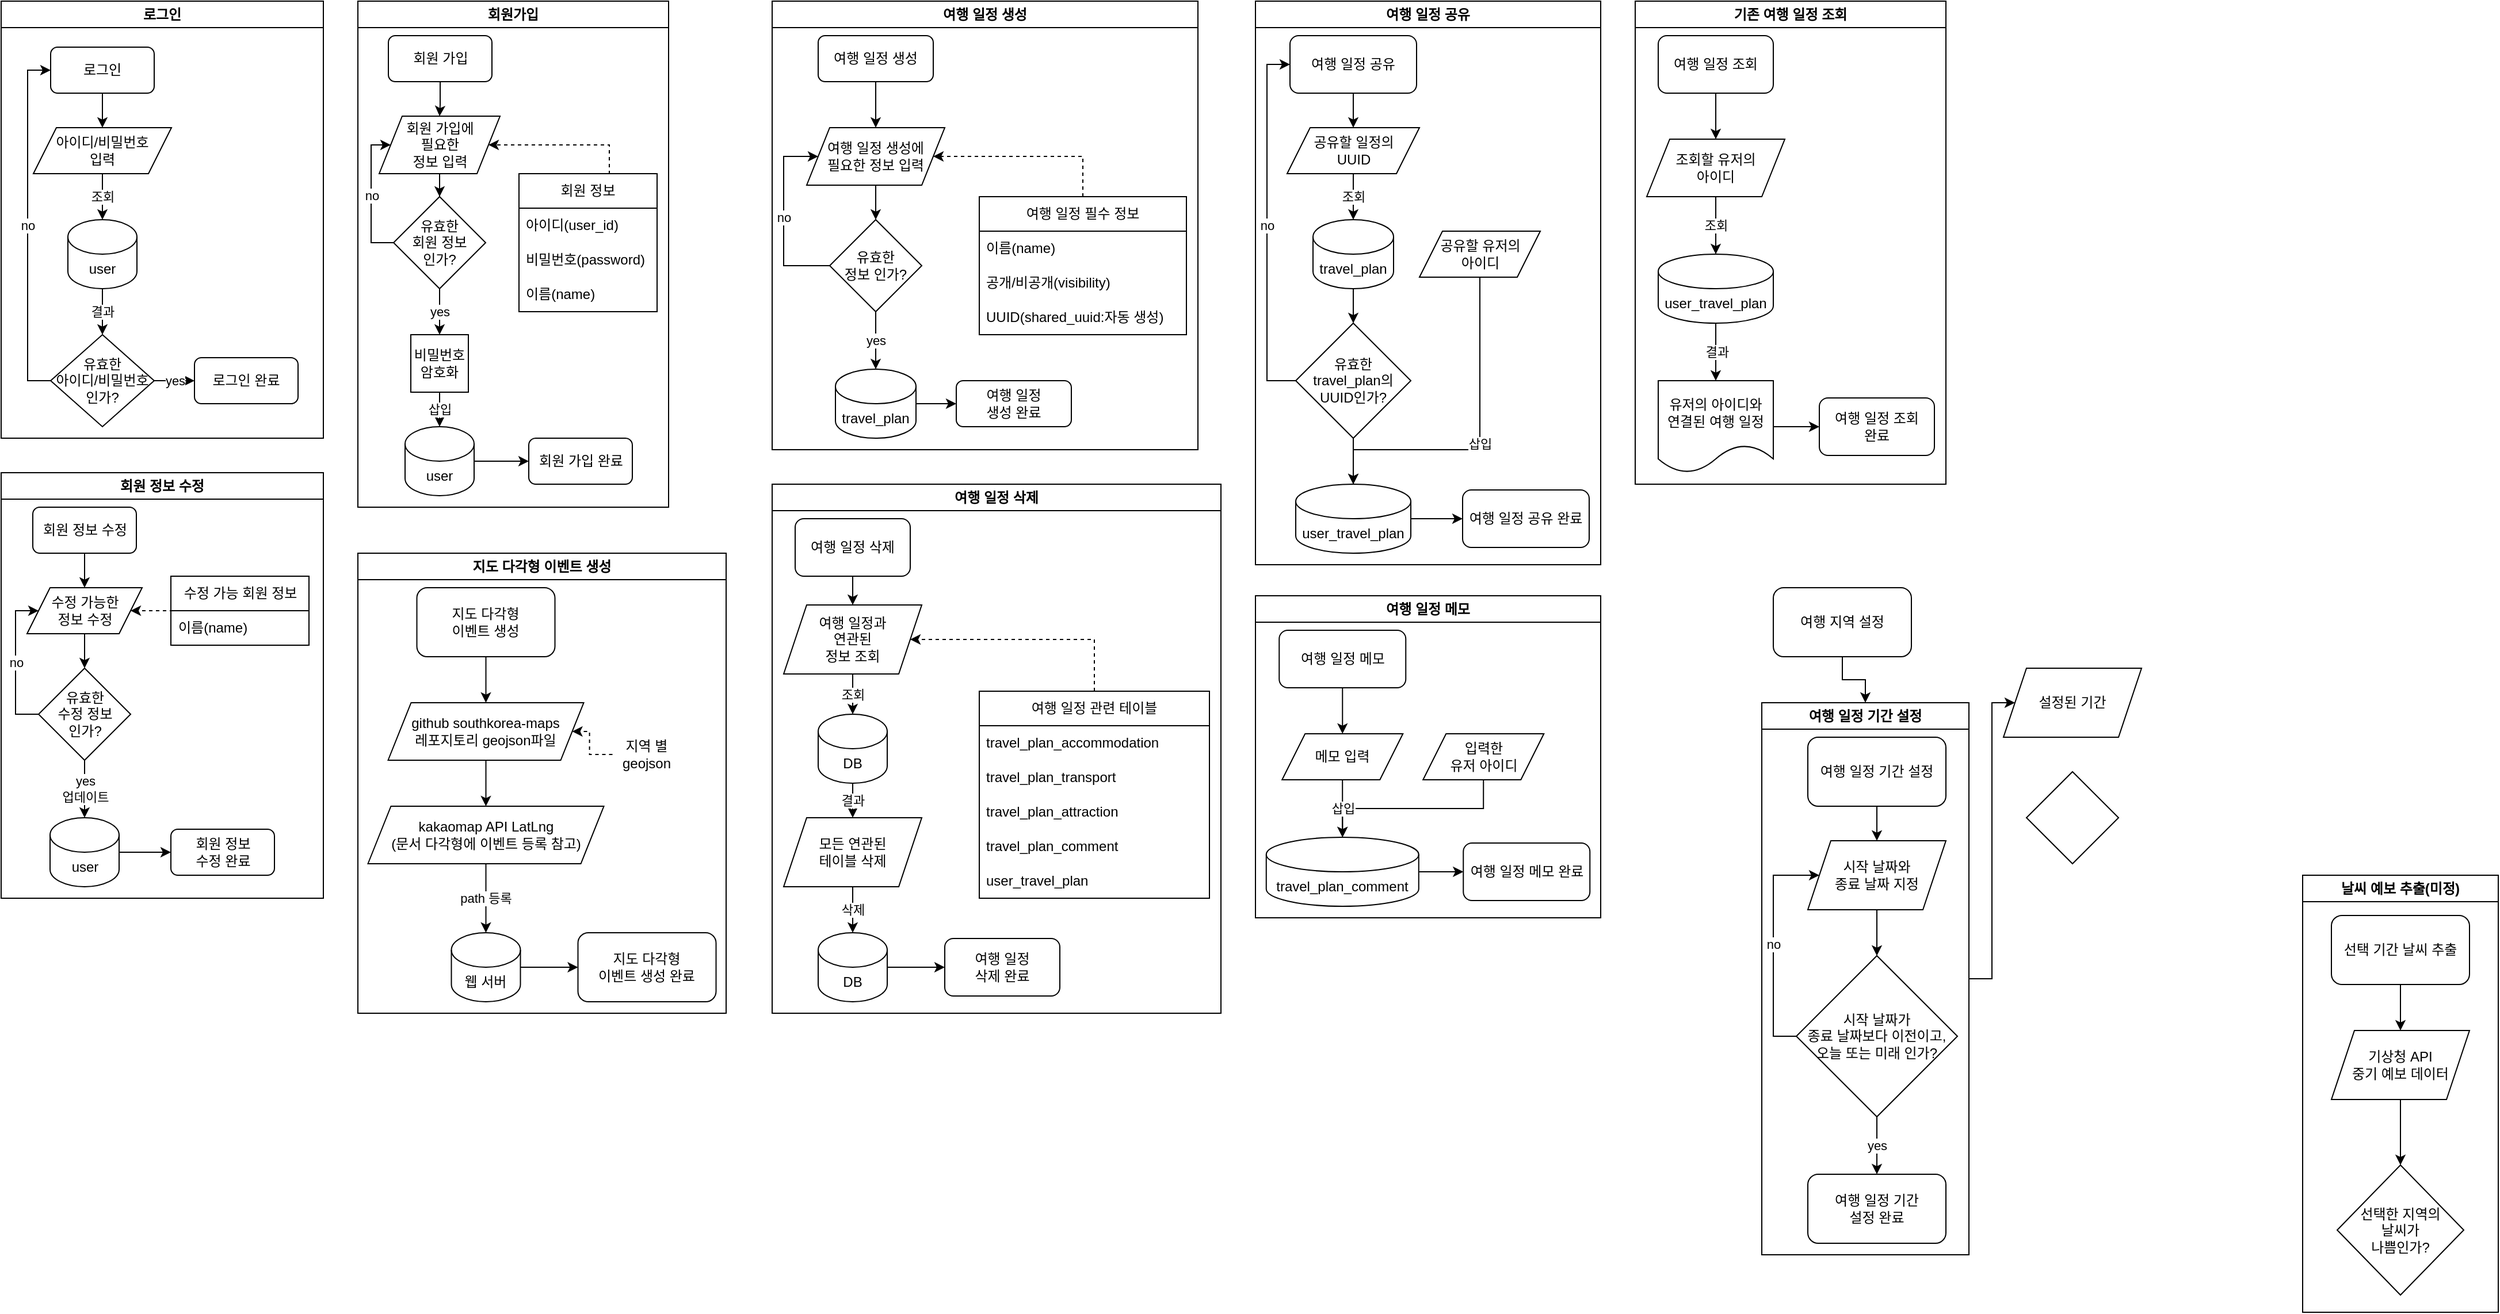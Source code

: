 <mxfile version="27.1.6">
  <diagram name="페이지-1" id="KC9K6V9RFWCrXQrwUP0L">
    <mxGraphModel dx="1783" dy="981" grid="1" gridSize="10" guides="1" tooltips="1" connect="1" arrows="1" fold="1" page="1" pageScale="1" pageWidth="1169" pageHeight="827" math="0" shadow="0">
      <root>
        <mxCell id="0" />
        <mxCell id="1" parent="0" />
        <mxCell id="sYbJW_MK5B5Eihj6-kha-18" value="회원가입" style="swimlane;whiteSpace=wrap;html=1;" parent="1" vertex="1">
          <mxGeometry x="340" y="30" width="270" height="440" as="geometry">
            <mxRectangle x="340" y="30" width="80" height="30" as="alternateBounds" />
          </mxGeometry>
        </mxCell>
        <mxCell id="sYbJW_MK5B5Eihj6-kha-26" value="" style="edgeStyle=orthogonalEdgeStyle;rounded=0;orthogonalLoop=1;jettySize=auto;html=1;" parent="sYbJW_MK5B5Eihj6-kha-18" source="sYbJW_MK5B5Eihj6-kha-15" target="sYbJW_MK5B5Eihj6-kha-16" edge="1">
          <mxGeometry relative="1" as="geometry" />
        </mxCell>
        <mxCell id="sYbJW_MK5B5Eihj6-kha-15" value="회원 가입" style="rounded=1;whiteSpace=wrap;html=1;" parent="sYbJW_MK5B5Eihj6-kha-18" vertex="1">
          <mxGeometry x="26.5" y="30" width="90" height="40" as="geometry" />
        </mxCell>
        <mxCell id="sYbJW_MK5B5Eihj6-kha-38" value="" style="edgeStyle=orthogonalEdgeStyle;rounded=0;orthogonalLoop=1;jettySize=auto;html=1;" parent="sYbJW_MK5B5Eihj6-kha-18" source="sYbJW_MK5B5Eihj6-kha-16" target="sYbJW_MK5B5Eihj6-kha-27" edge="1">
          <mxGeometry relative="1" as="geometry" />
        </mxCell>
        <mxCell id="sYbJW_MK5B5Eihj6-kha-16" value="회원 가입에&lt;div&gt;필요한&lt;div&gt;정보 입력&lt;/div&gt;&lt;/div&gt;" style="shape=parallelogram;perimeter=parallelogramPerimeter;whiteSpace=wrap;html=1;fixedSize=1;" parent="sYbJW_MK5B5Eihj6-kha-18" vertex="1">
          <mxGeometry x="18.5" y="100" width="105" height="50" as="geometry" />
        </mxCell>
        <mxCell id="sYbJW_MK5B5Eihj6-kha-25" style="edgeStyle=orthogonalEdgeStyle;rounded=0;orthogonalLoop=1;jettySize=auto;html=1;exitX=0.5;exitY=0;exitDx=0;exitDy=0;entryX=1;entryY=0.5;entryDx=0;entryDy=0;dashed=1;" parent="sYbJW_MK5B5Eihj6-kha-18" source="sYbJW_MK5B5Eihj6-kha-20" target="sYbJW_MK5B5Eihj6-kha-16" edge="1">
          <mxGeometry relative="1" as="geometry">
            <Array as="points">
              <mxPoint x="218.5" y="125" />
            </Array>
          </mxGeometry>
        </mxCell>
        <mxCell id="sYbJW_MK5B5Eihj6-kha-20" value="회원 정보" style="swimlane;fontStyle=0;childLayout=stackLayout;horizontal=1;startSize=30;horizontalStack=0;resizeParent=1;resizeParentMax=0;resizeLast=0;collapsible=1;marginBottom=0;whiteSpace=wrap;html=1;" parent="sYbJW_MK5B5Eihj6-kha-18" vertex="1">
          <mxGeometry x="140" y="150" width="120" height="120" as="geometry" />
        </mxCell>
        <mxCell id="sYbJW_MK5B5Eihj6-kha-21" value="아이디(user_id)" style="text;strokeColor=none;fillColor=none;align=left;verticalAlign=middle;spacingLeft=4;spacingRight=4;overflow=hidden;points=[[0,0.5],[1,0.5]];portConstraint=eastwest;rotatable=0;whiteSpace=wrap;html=1;" parent="sYbJW_MK5B5Eihj6-kha-20" vertex="1">
          <mxGeometry y="30" width="120" height="30" as="geometry" />
        </mxCell>
        <mxCell id="sYbJW_MK5B5Eihj6-kha-22" value="비밀번호(password)" style="text;strokeColor=none;fillColor=none;align=left;verticalAlign=middle;spacingLeft=4;spacingRight=4;overflow=hidden;points=[[0,0.5],[1,0.5]];portConstraint=eastwest;rotatable=0;whiteSpace=wrap;html=1;" parent="sYbJW_MK5B5Eihj6-kha-20" vertex="1">
          <mxGeometry y="60" width="120" height="30" as="geometry" />
        </mxCell>
        <mxCell id="sYbJW_MK5B5Eihj6-kha-23" value="이름(name)" style="text;strokeColor=none;fillColor=none;align=left;verticalAlign=middle;spacingLeft=4;spacingRight=4;overflow=hidden;points=[[0,0.5],[1,0.5]];portConstraint=eastwest;rotatable=0;whiteSpace=wrap;html=1;" parent="sYbJW_MK5B5Eihj6-kha-20" vertex="1">
          <mxGeometry y="90" width="120" height="30" as="geometry" />
        </mxCell>
        <mxCell id="sYbJW_MK5B5Eihj6-kha-28" value="no" style="edgeStyle=orthogonalEdgeStyle;rounded=0;orthogonalLoop=1;jettySize=auto;html=1;exitX=0;exitY=0.5;exitDx=0;exitDy=0;entryX=0;entryY=0.5;entryDx=0;entryDy=0;" parent="sYbJW_MK5B5Eihj6-kha-18" source="sYbJW_MK5B5Eihj6-kha-27" target="sYbJW_MK5B5Eihj6-kha-16" edge="1">
          <mxGeometry relative="1" as="geometry">
            <Array as="points">
              <mxPoint x="11.5" y="210" />
              <mxPoint x="11.5" y="125" />
            </Array>
          </mxGeometry>
        </mxCell>
        <mxCell id="sYbJW_MK5B5Eihj6-kha-37" value="yes" style="edgeStyle=orthogonalEdgeStyle;rounded=0;orthogonalLoop=1;jettySize=auto;html=1;" parent="sYbJW_MK5B5Eihj6-kha-18" source="sYbJW_MK5B5Eihj6-kha-27" target="sYbJW_MK5B5Eihj6-kha-34" edge="1">
          <mxGeometry relative="1" as="geometry" />
        </mxCell>
        <mxCell id="sYbJW_MK5B5Eihj6-kha-27" value="유효한&lt;div&gt;회원 정보&lt;/div&gt;&lt;div&gt;인가?&lt;/div&gt;" style="rhombus;whiteSpace=wrap;html=1;" parent="sYbJW_MK5B5Eihj6-kha-18" vertex="1">
          <mxGeometry x="31" y="170" width="80" height="80" as="geometry" />
        </mxCell>
        <mxCell id="sYbJW_MK5B5Eihj6-kha-30" value="회원 가입 완료" style="rounded=1;whiteSpace=wrap;html=1;" parent="sYbJW_MK5B5Eihj6-kha-18" vertex="1">
          <mxGeometry x="148.5" y="380" width="90" height="40" as="geometry" />
        </mxCell>
        <mxCell id="sYbJW_MK5B5Eihj6-kha-33" style="edgeStyle=orthogonalEdgeStyle;rounded=0;orthogonalLoop=1;jettySize=auto;html=1;exitX=1;exitY=0.5;exitDx=0;exitDy=0;exitPerimeter=0;entryX=0;entryY=0.5;entryDx=0;entryDy=0;" parent="sYbJW_MK5B5Eihj6-kha-18" source="sYbJW_MK5B5Eihj6-kha-32" target="sYbJW_MK5B5Eihj6-kha-30" edge="1">
          <mxGeometry relative="1" as="geometry" />
        </mxCell>
        <mxCell id="sYbJW_MK5B5Eihj6-kha-32" value="user" style="shape=cylinder3;whiteSpace=wrap;html=1;boundedLbl=1;backgroundOutline=1;size=15;" parent="sYbJW_MK5B5Eihj6-kha-18" vertex="1">
          <mxGeometry x="41" y="370" width="60" height="60" as="geometry" />
        </mxCell>
        <mxCell id="sYbJW_MK5B5Eihj6-kha-39" value="삽입" style="edgeStyle=orthogonalEdgeStyle;rounded=0;orthogonalLoop=1;jettySize=auto;html=1;" parent="sYbJW_MK5B5Eihj6-kha-18" source="sYbJW_MK5B5Eihj6-kha-34" target="sYbJW_MK5B5Eihj6-kha-32" edge="1">
          <mxGeometry relative="1" as="geometry" />
        </mxCell>
        <mxCell id="sYbJW_MK5B5Eihj6-kha-34" value="비밀번호&lt;br&gt;암호화" style="rounded=0;whiteSpace=wrap;html=1;" parent="sYbJW_MK5B5Eihj6-kha-18" vertex="1">
          <mxGeometry x="46" y="290" width="50" height="50" as="geometry" />
        </mxCell>
        <mxCell id="sYbJW_MK5B5Eihj6-kha-19" value="로그인" style="swimlane;whiteSpace=wrap;html=1;" parent="1" vertex="1">
          <mxGeometry x="30" y="30" width="280" height="380" as="geometry">
            <mxRectangle x="30" y="30" width="70" height="30" as="alternateBounds" />
          </mxGeometry>
        </mxCell>
        <mxCell id="sYbJW_MK5B5Eihj6-kha-5" value="" style="edgeStyle=orthogonalEdgeStyle;rounded=0;orthogonalLoop=1;jettySize=auto;html=1;" parent="sYbJW_MK5B5Eihj6-kha-19" source="sYbJW_MK5B5Eihj6-kha-1" target="sYbJW_MK5B5Eihj6-kha-4" edge="1">
          <mxGeometry relative="1" as="geometry" />
        </mxCell>
        <mxCell id="sYbJW_MK5B5Eihj6-kha-1" value="로그인" style="rounded=1;whiteSpace=wrap;html=1;" parent="sYbJW_MK5B5Eihj6-kha-19" vertex="1">
          <mxGeometry x="43" y="40" width="90" height="40" as="geometry" />
        </mxCell>
        <mxCell id="sYbJW_MK5B5Eihj6-kha-7" value="조회" style="edgeStyle=orthogonalEdgeStyle;rounded=0;orthogonalLoop=1;jettySize=auto;html=1;" parent="sYbJW_MK5B5Eihj6-kha-19" source="sYbJW_MK5B5Eihj6-kha-4" target="sYbJW_MK5B5Eihj6-kha-6" edge="1">
          <mxGeometry relative="1" as="geometry" />
        </mxCell>
        <mxCell id="sYbJW_MK5B5Eihj6-kha-4" value="아이디/비밀번호&lt;div&gt;입력&lt;/div&gt;" style="shape=parallelogram;perimeter=parallelogramPerimeter;whiteSpace=wrap;html=1;fixedSize=1;" parent="sYbJW_MK5B5Eihj6-kha-19" vertex="1">
          <mxGeometry x="28" y="110" width="120" height="40" as="geometry" />
        </mxCell>
        <mxCell id="sYbJW_MK5B5Eihj6-kha-9" value="결과" style="edgeStyle=orthogonalEdgeStyle;rounded=0;orthogonalLoop=1;jettySize=auto;html=1;" parent="sYbJW_MK5B5Eihj6-kha-19" source="sYbJW_MK5B5Eihj6-kha-6" target="sYbJW_MK5B5Eihj6-kha-8" edge="1">
          <mxGeometry relative="1" as="geometry" />
        </mxCell>
        <mxCell id="sYbJW_MK5B5Eihj6-kha-6" value="user" style="shape=cylinder3;whiteSpace=wrap;html=1;boundedLbl=1;backgroundOutline=1;size=15;" parent="sYbJW_MK5B5Eihj6-kha-19" vertex="1">
          <mxGeometry x="58" y="190" width="60" height="60" as="geometry" />
        </mxCell>
        <mxCell id="sYbJW_MK5B5Eihj6-kha-10" value="no" style="edgeStyle=orthogonalEdgeStyle;rounded=0;orthogonalLoop=1;jettySize=auto;html=1;exitX=0;exitY=0.5;exitDx=0;exitDy=0;entryX=0;entryY=0.5;entryDx=0;entryDy=0;" parent="sYbJW_MK5B5Eihj6-kha-19" source="sYbJW_MK5B5Eihj6-kha-8" target="sYbJW_MK5B5Eihj6-kha-1" edge="1">
          <mxGeometry relative="1" as="geometry" />
        </mxCell>
        <mxCell id="sYbJW_MK5B5Eihj6-kha-13" value="yes" style="edgeStyle=orthogonalEdgeStyle;rounded=0;orthogonalLoop=1;jettySize=auto;html=1;" parent="sYbJW_MK5B5Eihj6-kha-19" source="sYbJW_MK5B5Eihj6-kha-8" target="sYbJW_MK5B5Eihj6-kha-12" edge="1">
          <mxGeometry relative="1" as="geometry" />
        </mxCell>
        <mxCell id="sYbJW_MK5B5Eihj6-kha-8" value="유효한&lt;div&gt;아이디/비밀번호 인가?&lt;/div&gt;" style="rhombus;whiteSpace=wrap;html=1;" parent="sYbJW_MK5B5Eihj6-kha-19" vertex="1">
          <mxGeometry x="43" y="290" width="90" height="80" as="geometry" />
        </mxCell>
        <mxCell id="sYbJW_MK5B5Eihj6-kha-12" value="로그인 완료" style="rounded=1;whiteSpace=wrap;html=1;" parent="sYbJW_MK5B5Eihj6-kha-19" vertex="1">
          <mxGeometry x="168" y="310" width="90" height="40" as="geometry" />
        </mxCell>
        <mxCell id="sYbJW_MK5B5Eihj6-kha-57" value="회원 정보 수정" style="swimlane;whiteSpace=wrap;html=1;" parent="1" vertex="1">
          <mxGeometry x="30" y="440" width="280" height="370" as="geometry">
            <mxRectangle x="640" y="30" width="110" height="30" as="alternateBounds" />
          </mxGeometry>
        </mxCell>
        <mxCell id="sYbJW_MK5B5Eihj6-kha-43" value="" style="edgeStyle=orthogonalEdgeStyle;rounded=0;orthogonalLoop=1;jettySize=auto;html=1;" parent="sYbJW_MK5B5Eihj6-kha-57" source="sYbJW_MK5B5Eihj6-kha-41" target="sYbJW_MK5B5Eihj6-kha-42" edge="1">
          <mxGeometry relative="1" as="geometry" />
        </mxCell>
        <mxCell id="sYbJW_MK5B5Eihj6-kha-41" value="회원 정보 수정" style="rounded=1;whiteSpace=wrap;html=1;" parent="sYbJW_MK5B5Eihj6-kha-57" vertex="1">
          <mxGeometry x="27.5" y="30" width="90" height="40" as="geometry" />
        </mxCell>
        <mxCell id="sYbJW_MK5B5Eihj6-kha-50" value="" style="edgeStyle=orthogonalEdgeStyle;rounded=0;orthogonalLoop=1;jettySize=auto;html=1;" parent="sYbJW_MK5B5Eihj6-kha-57" source="sYbJW_MK5B5Eihj6-kha-42" target="sYbJW_MK5B5Eihj6-kha-49" edge="1">
          <mxGeometry relative="1" as="geometry" />
        </mxCell>
        <mxCell id="sYbJW_MK5B5Eihj6-kha-42" value="수정 가능한&lt;div&gt;정보 수정&lt;/div&gt;" style="shape=parallelogram;perimeter=parallelogramPerimeter;whiteSpace=wrap;html=1;fixedSize=1;" parent="sYbJW_MK5B5Eihj6-kha-57" vertex="1">
          <mxGeometry x="22.5" y="100" width="100" height="40" as="geometry" />
        </mxCell>
        <mxCell id="sYbJW_MK5B5Eihj6-kha-48" style="edgeStyle=orthogonalEdgeStyle;rounded=0;orthogonalLoop=1;jettySize=auto;html=1;exitX=0.5;exitY=0;exitDx=0;exitDy=0;entryX=1;entryY=0.5;entryDx=0;entryDy=0;dashed=1;" parent="sYbJW_MK5B5Eihj6-kha-57" source="sYbJW_MK5B5Eihj6-kha-44" target="sYbJW_MK5B5Eihj6-kha-42" edge="1">
          <mxGeometry relative="1" as="geometry">
            <Array as="points">
              <mxPoint x="217.5" y="120" />
            </Array>
          </mxGeometry>
        </mxCell>
        <mxCell id="sYbJW_MK5B5Eihj6-kha-44" value="수정 가능 회원 정보" style="swimlane;fontStyle=0;childLayout=stackLayout;horizontal=1;startSize=30;horizontalStack=0;resizeParent=1;resizeParentMax=0;resizeLast=0;collapsible=1;marginBottom=0;whiteSpace=wrap;html=1;" parent="sYbJW_MK5B5Eihj6-kha-57" vertex="1">
          <mxGeometry x="147.5" y="90" width="120" height="60" as="geometry" />
        </mxCell>
        <mxCell id="sYbJW_MK5B5Eihj6-kha-47" value="이름(name)" style="text;strokeColor=none;fillColor=none;align=left;verticalAlign=middle;spacingLeft=4;spacingRight=4;overflow=hidden;points=[[0,0.5],[1,0.5]];portConstraint=eastwest;rotatable=0;whiteSpace=wrap;html=1;" parent="sYbJW_MK5B5Eihj6-kha-44" vertex="1">
          <mxGeometry y="30" width="120" height="30" as="geometry" />
        </mxCell>
        <mxCell id="sYbJW_MK5B5Eihj6-kha-51" value="no" style="edgeStyle=orthogonalEdgeStyle;rounded=0;orthogonalLoop=1;jettySize=auto;html=1;exitX=0;exitY=0.5;exitDx=0;exitDy=0;entryX=0;entryY=0.5;entryDx=0;entryDy=0;" parent="sYbJW_MK5B5Eihj6-kha-57" source="sYbJW_MK5B5Eihj6-kha-49" target="sYbJW_MK5B5Eihj6-kha-42" edge="1">
          <mxGeometry relative="1" as="geometry">
            <Array as="points">
              <mxPoint x="12.5" y="210" />
              <mxPoint x="12.5" y="120" />
            </Array>
          </mxGeometry>
        </mxCell>
        <mxCell id="sYbJW_MK5B5Eihj6-kha-54" value="yes&lt;div&gt;업데이트&lt;/div&gt;" style="edgeStyle=orthogonalEdgeStyle;rounded=0;orthogonalLoop=1;jettySize=auto;html=1;" parent="sYbJW_MK5B5Eihj6-kha-57" source="sYbJW_MK5B5Eihj6-kha-49" target="sYbJW_MK5B5Eihj6-kha-53" edge="1">
          <mxGeometry relative="1" as="geometry" />
        </mxCell>
        <mxCell id="sYbJW_MK5B5Eihj6-kha-49" value="유효한&lt;div&gt;수정 정보&lt;/div&gt;&lt;div&gt;인가?&lt;/div&gt;" style="rhombus;whiteSpace=wrap;html=1;" parent="sYbJW_MK5B5Eihj6-kha-57" vertex="1">
          <mxGeometry x="32.5" y="170" width="80" height="80" as="geometry" />
        </mxCell>
        <mxCell id="sYbJW_MK5B5Eihj6-kha-56" value="" style="edgeStyle=orthogonalEdgeStyle;rounded=0;orthogonalLoop=1;jettySize=auto;html=1;" parent="sYbJW_MK5B5Eihj6-kha-57" source="sYbJW_MK5B5Eihj6-kha-53" target="sYbJW_MK5B5Eihj6-kha-55" edge="1">
          <mxGeometry relative="1" as="geometry" />
        </mxCell>
        <mxCell id="sYbJW_MK5B5Eihj6-kha-53" value="user" style="shape=cylinder3;whiteSpace=wrap;html=1;boundedLbl=1;backgroundOutline=1;size=15;" parent="sYbJW_MK5B5Eihj6-kha-57" vertex="1">
          <mxGeometry x="42.5" y="300" width="60" height="60" as="geometry" />
        </mxCell>
        <mxCell id="sYbJW_MK5B5Eihj6-kha-55" value="회원 정보&lt;div&gt;수정 완료&lt;/div&gt;" style="rounded=1;whiteSpace=wrap;html=1;" parent="sYbJW_MK5B5Eihj6-kha-57" vertex="1">
          <mxGeometry x="147.5" y="310" width="90" height="40" as="geometry" />
        </mxCell>
        <mxCell id="sYbJW_MK5B5Eihj6-kha-74" value="여행 일정 생성" style="swimlane;whiteSpace=wrap;html=1;" parent="1" vertex="1">
          <mxGeometry x="700" y="30" width="370" height="390" as="geometry" />
        </mxCell>
        <mxCell id="sYbJW_MK5B5Eihj6-kha-65" value="" style="edgeStyle=orthogonalEdgeStyle;rounded=0;orthogonalLoop=1;jettySize=auto;html=1;" parent="sYbJW_MK5B5Eihj6-kha-74" source="sYbJW_MK5B5Eihj6-kha-58" target="sYbJW_MK5B5Eihj6-kha-59" edge="1">
          <mxGeometry relative="1" as="geometry" />
        </mxCell>
        <mxCell id="sYbJW_MK5B5Eihj6-kha-58" value="여행 일정 생성" style="rounded=1;whiteSpace=wrap;html=1;" parent="sYbJW_MK5B5Eihj6-kha-74" vertex="1">
          <mxGeometry x="40" y="30" width="100" height="40" as="geometry" />
        </mxCell>
        <mxCell id="sYbJW_MK5B5Eihj6-kha-68" value="" style="edgeStyle=orthogonalEdgeStyle;rounded=0;orthogonalLoop=1;jettySize=auto;html=1;" parent="sYbJW_MK5B5Eihj6-kha-74" source="sYbJW_MK5B5Eihj6-kha-59" target="sYbJW_MK5B5Eihj6-kha-67" edge="1">
          <mxGeometry relative="1" as="geometry" />
        </mxCell>
        <mxCell id="sYbJW_MK5B5Eihj6-kha-59" value="여행 일정 생성에&lt;div&gt;필요한 정보 입력&lt;/div&gt;" style="shape=parallelogram;perimeter=parallelogramPerimeter;whiteSpace=wrap;html=1;fixedSize=1;" parent="sYbJW_MK5B5Eihj6-kha-74" vertex="1">
          <mxGeometry x="30" y="110" width="120" height="50" as="geometry" />
        </mxCell>
        <mxCell id="sYbJW_MK5B5Eihj6-kha-64" style="edgeStyle=orthogonalEdgeStyle;rounded=0;orthogonalLoop=1;jettySize=auto;html=1;exitX=0.5;exitY=0;exitDx=0;exitDy=0;entryX=1;entryY=0.5;entryDx=0;entryDy=0;dashed=1;" parent="sYbJW_MK5B5Eihj6-kha-74" source="sYbJW_MK5B5Eihj6-kha-60" target="sYbJW_MK5B5Eihj6-kha-59" edge="1">
          <mxGeometry relative="1" as="geometry">
            <Array as="points">
              <mxPoint x="270" y="135" />
            </Array>
          </mxGeometry>
        </mxCell>
        <mxCell id="sYbJW_MK5B5Eihj6-kha-60" value="여행 일정 필수 정보" style="swimlane;fontStyle=0;childLayout=stackLayout;horizontal=1;startSize=30;horizontalStack=0;resizeParent=1;resizeParentMax=0;resizeLast=0;collapsible=1;marginBottom=0;whiteSpace=wrap;html=1;" parent="sYbJW_MK5B5Eihj6-kha-74" vertex="1">
          <mxGeometry x="180" y="170" width="180" height="120" as="geometry" />
        </mxCell>
        <mxCell id="sYbJW_MK5B5Eihj6-kha-61" value="이름(name)" style="text;strokeColor=none;fillColor=none;align=left;verticalAlign=middle;spacingLeft=4;spacingRight=4;overflow=hidden;points=[[0,0.5],[1,0.5]];portConstraint=eastwest;rotatable=0;whiteSpace=wrap;html=1;" parent="sYbJW_MK5B5Eihj6-kha-60" vertex="1">
          <mxGeometry y="30" width="180" height="30" as="geometry" />
        </mxCell>
        <mxCell id="sYbJW_MK5B5Eihj6-kha-62" value="공개/비공개(visibility)" style="text;strokeColor=none;fillColor=none;align=left;verticalAlign=middle;spacingLeft=4;spacingRight=4;overflow=hidden;points=[[0,0.5],[1,0.5]];portConstraint=eastwest;rotatable=0;whiteSpace=wrap;html=1;" parent="sYbJW_MK5B5Eihj6-kha-60" vertex="1">
          <mxGeometry y="60" width="180" height="30" as="geometry" />
        </mxCell>
        <mxCell id="sYbJW_MK5B5Eihj6-kha-63" value="UUID(shared_uuid:자동 생성)" style="text;strokeColor=none;fillColor=none;align=left;verticalAlign=middle;spacingLeft=4;spacingRight=4;overflow=hidden;points=[[0,0.5],[1,0.5]];portConstraint=eastwest;rotatable=0;whiteSpace=wrap;html=1;" parent="sYbJW_MK5B5Eihj6-kha-60" vertex="1">
          <mxGeometry y="90" width="180" height="30" as="geometry" />
        </mxCell>
        <mxCell id="sYbJW_MK5B5Eihj6-kha-69" value="no" style="edgeStyle=orthogonalEdgeStyle;rounded=0;orthogonalLoop=1;jettySize=auto;html=1;exitX=0;exitY=0.5;exitDx=0;exitDy=0;entryX=0;entryY=0.5;entryDx=0;entryDy=0;" parent="sYbJW_MK5B5Eihj6-kha-74" source="sYbJW_MK5B5Eihj6-kha-67" target="sYbJW_MK5B5Eihj6-kha-59" edge="1">
          <mxGeometry relative="1" as="geometry">
            <Array as="points">
              <mxPoint x="10" y="230" />
              <mxPoint x="10" y="135" />
            </Array>
          </mxGeometry>
        </mxCell>
        <mxCell id="sYbJW_MK5B5Eihj6-kha-71" value="yes" style="edgeStyle=orthogonalEdgeStyle;rounded=0;orthogonalLoop=1;jettySize=auto;html=1;" parent="sYbJW_MK5B5Eihj6-kha-74" source="sYbJW_MK5B5Eihj6-kha-67" target="sYbJW_MK5B5Eihj6-kha-70" edge="1">
          <mxGeometry relative="1" as="geometry" />
        </mxCell>
        <mxCell id="sYbJW_MK5B5Eihj6-kha-67" value="유효한&lt;div&gt;정보 인가?&lt;/div&gt;" style="rhombus;whiteSpace=wrap;html=1;" parent="sYbJW_MK5B5Eihj6-kha-74" vertex="1">
          <mxGeometry x="50" y="190" width="80" height="80" as="geometry" />
        </mxCell>
        <mxCell id="sYbJW_MK5B5Eihj6-kha-73" value="" style="edgeStyle=orthogonalEdgeStyle;rounded=0;orthogonalLoop=1;jettySize=auto;html=1;" parent="sYbJW_MK5B5Eihj6-kha-74" source="sYbJW_MK5B5Eihj6-kha-70" target="sYbJW_MK5B5Eihj6-kha-72" edge="1">
          <mxGeometry relative="1" as="geometry" />
        </mxCell>
        <mxCell id="sYbJW_MK5B5Eihj6-kha-70" value="travel_plan" style="shape=cylinder3;whiteSpace=wrap;html=1;boundedLbl=1;backgroundOutline=1;size=15;" parent="sYbJW_MK5B5Eihj6-kha-74" vertex="1">
          <mxGeometry x="55" y="320" width="70" height="60" as="geometry" />
        </mxCell>
        <mxCell id="sYbJW_MK5B5Eihj6-kha-72" value="여행 일정&lt;div&gt;생성 완료&lt;/div&gt;" style="rounded=1;whiteSpace=wrap;html=1;" parent="sYbJW_MK5B5Eihj6-kha-74" vertex="1">
          <mxGeometry x="160" y="330" width="100" height="40" as="geometry" />
        </mxCell>
        <mxCell id="sYbJW_MK5B5Eihj6-kha-95" value="여행 일정 삭제" style="swimlane;whiteSpace=wrap;html=1;" parent="1" vertex="1">
          <mxGeometry x="700" y="450" width="390" height="460" as="geometry" />
        </mxCell>
        <mxCell id="sYbJW_MK5B5Eihj6-kha-78" value="" style="edgeStyle=orthogonalEdgeStyle;rounded=0;orthogonalLoop=1;jettySize=auto;html=1;" parent="sYbJW_MK5B5Eihj6-kha-95" source="sYbJW_MK5B5Eihj6-kha-75" target="sYbJW_MK5B5Eihj6-kha-76" edge="1">
          <mxGeometry relative="1" as="geometry" />
        </mxCell>
        <mxCell id="sYbJW_MK5B5Eihj6-kha-75" value="여행 일정 삭제" style="rounded=1;whiteSpace=wrap;html=1;" parent="sYbJW_MK5B5Eihj6-kha-95" vertex="1">
          <mxGeometry x="20" y="30" width="100" height="50" as="geometry" />
        </mxCell>
        <mxCell id="sYbJW_MK5B5Eihj6-kha-79" value="조회" style="edgeStyle=orthogonalEdgeStyle;rounded=0;orthogonalLoop=1;jettySize=auto;html=1;" parent="sYbJW_MK5B5Eihj6-kha-95" source="sYbJW_MK5B5Eihj6-kha-76" target="sYbJW_MK5B5Eihj6-kha-77" edge="1">
          <mxGeometry relative="1" as="geometry" />
        </mxCell>
        <mxCell id="sYbJW_MK5B5Eihj6-kha-76" value="여행 일정과&lt;div&gt;연관된&lt;/div&gt;&lt;div&gt;정보 조회&lt;/div&gt;" style="shape=parallelogram;perimeter=parallelogramPerimeter;whiteSpace=wrap;html=1;fixedSize=1;" parent="sYbJW_MK5B5Eihj6-kha-95" vertex="1">
          <mxGeometry x="10" y="105" width="120" height="60" as="geometry" />
        </mxCell>
        <mxCell id="sYbJW_MK5B5Eihj6-kha-83" value="결과" style="edgeStyle=orthogonalEdgeStyle;rounded=0;orthogonalLoop=1;jettySize=auto;html=1;" parent="sYbJW_MK5B5Eihj6-kha-95" source="sYbJW_MK5B5Eihj6-kha-77" target="sYbJW_MK5B5Eihj6-kha-80" edge="1">
          <mxGeometry relative="1" as="geometry" />
        </mxCell>
        <mxCell id="sYbJW_MK5B5Eihj6-kha-77" value="DB" style="shape=cylinder3;whiteSpace=wrap;html=1;boundedLbl=1;backgroundOutline=1;size=15;" parent="sYbJW_MK5B5Eihj6-kha-95" vertex="1">
          <mxGeometry x="40" y="200" width="60" height="60" as="geometry" />
        </mxCell>
        <mxCell id="sYbJW_MK5B5Eihj6-kha-84" value="삭제" style="edgeStyle=orthogonalEdgeStyle;rounded=0;orthogonalLoop=1;jettySize=auto;html=1;" parent="sYbJW_MK5B5Eihj6-kha-95" source="sYbJW_MK5B5Eihj6-kha-80" target="sYbJW_MK5B5Eihj6-kha-82" edge="1">
          <mxGeometry relative="1" as="geometry" />
        </mxCell>
        <mxCell id="sYbJW_MK5B5Eihj6-kha-80" value="모든 연관된&lt;div&gt;테이블 삭제&lt;/div&gt;" style="shape=parallelogram;perimeter=parallelogramPerimeter;whiteSpace=wrap;html=1;fixedSize=1;" parent="sYbJW_MK5B5Eihj6-kha-95" vertex="1">
          <mxGeometry x="10" y="290" width="120" height="60" as="geometry" />
        </mxCell>
        <mxCell id="sYbJW_MK5B5Eihj6-kha-87" value="" style="edgeStyle=orthogonalEdgeStyle;rounded=0;orthogonalLoop=1;jettySize=auto;html=1;" parent="sYbJW_MK5B5Eihj6-kha-95" source="sYbJW_MK5B5Eihj6-kha-82" target="sYbJW_MK5B5Eihj6-kha-86" edge="1">
          <mxGeometry relative="1" as="geometry" />
        </mxCell>
        <mxCell id="sYbJW_MK5B5Eihj6-kha-82" value="DB" style="shape=cylinder3;whiteSpace=wrap;html=1;boundedLbl=1;backgroundOutline=1;size=15;" parent="sYbJW_MK5B5Eihj6-kha-95" vertex="1">
          <mxGeometry x="40" y="390" width="60" height="60" as="geometry" />
        </mxCell>
        <mxCell id="sYbJW_MK5B5Eihj6-kha-86" value="여행 일정&lt;div&gt;삭제 완료&lt;/div&gt;" style="rounded=1;whiteSpace=wrap;html=1;" parent="sYbJW_MK5B5Eihj6-kha-95" vertex="1">
          <mxGeometry x="150" y="395" width="100" height="50" as="geometry" />
        </mxCell>
        <mxCell id="sYbJW_MK5B5Eihj6-kha-94" style="edgeStyle=orthogonalEdgeStyle;rounded=0;orthogonalLoop=1;jettySize=auto;html=1;exitX=0.5;exitY=0;exitDx=0;exitDy=0;entryX=1;entryY=0.5;entryDx=0;entryDy=0;dashed=1;" parent="sYbJW_MK5B5Eihj6-kha-95" source="sYbJW_MK5B5Eihj6-kha-88" target="sYbJW_MK5B5Eihj6-kha-76" edge="1">
          <mxGeometry relative="1" as="geometry">
            <Array as="points">
              <mxPoint x="280" y="135" />
            </Array>
          </mxGeometry>
        </mxCell>
        <mxCell id="sYbJW_MK5B5Eihj6-kha-88" value="여행 일정 관련 테이블" style="swimlane;fontStyle=0;childLayout=stackLayout;horizontal=1;startSize=30;horizontalStack=0;resizeParent=1;resizeParentMax=0;resizeLast=0;collapsible=1;marginBottom=0;whiteSpace=wrap;html=1;" parent="sYbJW_MK5B5Eihj6-kha-95" vertex="1">
          <mxGeometry x="180" y="180" width="200" height="180" as="geometry" />
        </mxCell>
        <mxCell id="sYbJW_MK5B5Eihj6-kha-89" value="travel_plan_accommodation" style="text;strokeColor=none;fillColor=none;align=left;verticalAlign=middle;spacingLeft=4;spacingRight=4;overflow=hidden;points=[[0,0.5],[1,0.5]];portConstraint=eastwest;rotatable=0;whiteSpace=wrap;html=1;" parent="sYbJW_MK5B5Eihj6-kha-88" vertex="1">
          <mxGeometry y="30" width="200" height="30" as="geometry" />
        </mxCell>
        <mxCell id="sYbJW_MK5B5Eihj6-kha-90" value="travel_plan_transport" style="text;strokeColor=none;fillColor=none;align=left;verticalAlign=middle;spacingLeft=4;spacingRight=4;overflow=hidden;points=[[0,0.5],[1,0.5]];portConstraint=eastwest;rotatable=0;whiteSpace=wrap;html=1;" parent="sYbJW_MK5B5Eihj6-kha-88" vertex="1">
          <mxGeometry y="60" width="200" height="30" as="geometry" />
        </mxCell>
        <mxCell id="sYbJW_MK5B5Eihj6-kha-91" value="travel_plan_attraction" style="text;strokeColor=none;fillColor=none;align=left;verticalAlign=middle;spacingLeft=4;spacingRight=4;overflow=hidden;points=[[0,0.5],[1,0.5]];portConstraint=eastwest;rotatable=0;whiteSpace=wrap;html=1;" parent="sYbJW_MK5B5Eihj6-kha-88" vertex="1">
          <mxGeometry y="90" width="200" height="30" as="geometry" />
        </mxCell>
        <mxCell id="sYbJW_MK5B5Eihj6-kha-93" value="travel_plan_comment" style="text;strokeColor=none;fillColor=none;align=left;verticalAlign=middle;spacingLeft=4;spacingRight=4;overflow=hidden;points=[[0,0.5],[1,0.5]];portConstraint=eastwest;rotatable=0;whiteSpace=wrap;html=1;" parent="sYbJW_MK5B5Eihj6-kha-88" vertex="1">
          <mxGeometry y="120" width="200" height="30" as="geometry" />
        </mxCell>
        <mxCell id="sYbJW_MK5B5Eihj6-kha-92" value="user_travel_plan" style="text;strokeColor=none;fillColor=none;align=left;verticalAlign=middle;spacingLeft=4;spacingRight=4;overflow=hidden;points=[[0,0.5],[1,0.5]];portConstraint=eastwest;rotatable=0;whiteSpace=wrap;html=1;" parent="sYbJW_MK5B5Eihj6-kha-88" vertex="1">
          <mxGeometry y="150" width="200" height="30" as="geometry" />
        </mxCell>
        <mxCell id="sYbJW_MK5B5Eihj6-kha-117" value="여행 일정 공유" style="swimlane;whiteSpace=wrap;html=1;" parent="1" vertex="1">
          <mxGeometry x="1120" y="30" width="300" height="490" as="geometry" />
        </mxCell>
        <mxCell id="sYbJW_MK5B5Eihj6-kha-99" value="" style="edgeStyle=orthogonalEdgeStyle;rounded=0;orthogonalLoop=1;jettySize=auto;html=1;" parent="sYbJW_MK5B5Eihj6-kha-117" source="sYbJW_MK5B5Eihj6-kha-97" target="sYbJW_MK5B5Eihj6-kha-98" edge="1">
          <mxGeometry relative="1" as="geometry" />
        </mxCell>
        <mxCell id="sYbJW_MK5B5Eihj6-kha-97" value="여행 일정 공유" style="rounded=1;whiteSpace=wrap;html=1;" parent="sYbJW_MK5B5Eihj6-kha-117" vertex="1">
          <mxGeometry x="30" y="30" width="110" height="50" as="geometry" />
        </mxCell>
        <mxCell id="sYbJW_MK5B5Eihj6-kha-101" value="조회" style="edgeStyle=orthogonalEdgeStyle;rounded=0;orthogonalLoop=1;jettySize=auto;html=1;" parent="sYbJW_MK5B5Eihj6-kha-117" source="sYbJW_MK5B5Eihj6-kha-98" target="sYbJW_MK5B5Eihj6-kha-100" edge="1">
          <mxGeometry relative="1" as="geometry" />
        </mxCell>
        <mxCell id="sYbJW_MK5B5Eihj6-kha-98" value="공유할 일정의&lt;br&gt;UUID" style="shape=parallelogram;perimeter=parallelogramPerimeter;whiteSpace=wrap;html=1;fixedSize=1;" parent="sYbJW_MK5B5Eihj6-kha-117" vertex="1">
          <mxGeometry x="27.5" y="110" width="115" height="40" as="geometry" />
        </mxCell>
        <mxCell id="sYbJW_MK5B5Eihj6-kha-109" value="" style="edgeStyle=orthogonalEdgeStyle;rounded=0;orthogonalLoop=1;jettySize=auto;html=1;" parent="sYbJW_MK5B5Eihj6-kha-117" source="sYbJW_MK5B5Eihj6-kha-100" target="sYbJW_MK5B5Eihj6-kha-108" edge="1">
          <mxGeometry relative="1" as="geometry" />
        </mxCell>
        <mxCell id="sYbJW_MK5B5Eihj6-kha-100" value="travel_plan" style="shape=cylinder3;whiteSpace=wrap;html=1;boundedLbl=1;backgroundOutline=1;size=15;" parent="sYbJW_MK5B5Eihj6-kha-117" vertex="1">
          <mxGeometry x="50" y="190" width="70" height="60" as="geometry" />
        </mxCell>
        <mxCell id="sYbJW_MK5B5Eihj6-kha-102" value="공유할 유저의&lt;div&gt;아이디&lt;/div&gt;" style="shape=parallelogram;perimeter=parallelogramPerimeter;whiteSpace=wrap;html=1;fixedSize=1;" parent="sYbJW_MK5B5Eihj6-kha-117" vertex="1">
          <mxGeometry x="142.5" y="200" width="105" height="40" as="geometry" />
        </mxCell>
        <mxCell id="sYbJW_MK5B5Eihj6-kha-116" value="" style="edgeStyle=orthogonalEdgeStyle;rounded=0;orthogonalLoop=1;jettySize=auto;html=1;" parent="sYbJW_MK5B5Eihj6-kha-117" source="sYbJW_MK5B5Eihj6-kha-105" target="sYbJW_MK5B5Eihj6-kha-115" edge="1">
          <mxGeometry relative="1" as="geometry" />
        </mxCell>
        <mxCell id="sYbJW_MK5B5Eihj6-kha-105" value="user_travel_plan" style="shape=cylinder3;whiteSpace=wrap;html=1;boundedLbl=1;backgroundOutline=1;size=15;" parent="sYbJW_MK5B5Eihj6-kha-117" vertex="1">
          <mxGeometry x="35" y="420" width="100" height="60" as="geometry" />
        </mxCell>
        <mxCell id="sYbJW_MK5B5Eihj6-kha-110" value="no" style="edgeStyle=orthogonalEdgeStyle;rounded=0;orthogonalLoop=1;jettySize=auto;html=1;exitX=0;exitY=0.5;exitDx=0;exitDy=0;entryX=0;entryY=0.5;entryDx=0;entryDy=0;" parent="sYbJW_MK5B5Eihj6-kha-117" source="sYbJW_MK5B5Eihj6-kha-108" target="sYbJW_MK5B5Eihj6-kha-97" edge="1">
          <mxGeometry relative="1" as="geometry" />
        </mxCell>
        <mxCell id="sYbJW_MK5B5Eihj6-kha-114" value="" style="edgeStyle=orthogonalEdgeStyle;rounded=0;orthogonalLoop=1;jettySize=auto;html=1;" parent="sYbJW_MK5B5Eihj6-kha-117" source="sYbJW_MK5B5Eihj6-kha-108" target="sYbJW_MK5B5Eihj6-kha-105" edge="1">
          <mxGeometry relative="1" as="geometry" />
        </mxCell>
        <mxCell id="sYbJW_MK5B5Eihj6-kha-108" value="유효한&lt;div&gt;travel_plan의&lt;/div&gt;&lt;div&gt;UUID인가?&lt;/div&gt;" style="rhombus;whiteSpace=wrap;html=1;" parent="sYbJW_MK5B5Eihj6-kha-117" vertex="1">
          <mxGeometry x="35" y="280" width="100" height="100" as="geometry" />
        </mxCell>
        <mxCell id="sYbJW_MK5B5Eihj6-kha-113" value="삽입" style="edgeStyle=orthogonalEdgeStyle;rounded=0;orthogonalLoop=1;jettySize=auto;html=1;exitX=0.5;exitY=1;exitDx=0;exitDy=0;entryX=0.5;entryY=0;entryDx=0;entryDy=0;entryPerimeter=0;" parent="sYbJW_MK5B5Eihj6-kha-117" source="sYbJW_MK5B5Eihj6-kha-102" target="sYbJW_MK5B5Eihj6-kha-105" edge="1">
          <mxGeometry relative="1" as="geometry">
            <Array as="points">
              <mxPoint x="195" y="390" />
              <mxPoint x="85" y="390" />
            </Array>
          </mxGeometry>
        </mxCell>
        <mxCell id="sYbJW_MK5B5Eihj6-kha-115" value="여행 일정 공유 완료" style="rounded=1;whiteSpace=wrap;html=1;" parent="sYbJW_MK5B5Eihj6-kha-117" vertex="1">
          <mxGeometry x="180" y="425" width="110" height="50" as="geometry" />
        </mxCell>
        <mxCell id="sYbJW_MK5B5Eihj6-kha-128" value="기존 여행 일정 조회" style="swimlane;whiteSpace=wrap;html=1;" parent="1" vertex="1">
          <mxGeometry x="1450" y="30" width="270" height="420" as="geometry" />
        </mxCell>
        <mxCell id="sYbJW_MK5B5Eihj6-kha-122" value="" style="edgeStyle=orthogonalEdgeStyle;rounded=0;orthogonalLoop=1;jettySize=auto;html=1;" parent="sYbJW_MK5B5Eihj6-kha-128" source="sYbJW_MK5B5Eihj6-kha-118" target="sYbJW_MK5B5Eihj6-kha-119" edge="1">
          <mxGeometry relative="1" as="geometry" />
        </mxCell>
        <mxCell id="sYbJW_MK5B5Eihj6-kha-118" value="여행 일정 조회" style="rounded=1;whiteSpace=wrap;html=1;" parent="sYbJW_MK5B5Eihj6-kha-128" vertex="1">
          <mxGeometry x="20" y="30" width="100" height="50" as="geometry" />
        </mxCell>
        <mxCell id="sYbJW_MK5B5Eihj6-kha-121" value="조회" style="edgeStyle=orthogonalEdgeStyle;rounded=0;orthogonalLoop=1;jettySize=auto;html=1;" parent="sYbJW_MK5B5Eihj6-kha-128" source="sYbJW_MK5B5Eihj6-kha-119" target="sYbJW_MK5B5Eihj6-kha-120" edge="1">
          <mxGeometry relative="1" as="geometry" />
        </mxCell>
        <mxCell id="sYbJW_MK5B5Eihj6-kha-119" value="조회할 유저의&lt;div&gt;아이디&lt;/div&gt;" style="shape=parallelogram;perimeter=parallelogramPerimeter;whiteSpace=wrap;html=1;fixedSize=1;" parent="sYbJW_MK5B5Eihj6-kha-128" vertex="1">
          <mxGeometry x="10" y="120" width="120" height="50" as="geometry" />
        </mxCell>
        <mxCell id="sYbJW_MK5B5Eihj6-kha-124" value="결과" style="edgeStyle=orthogonalEdgeStyle;rounded=0;orthogonalLoop=1;jettySize=auto;html=1;" parent="sYbJW_MK5B5Eihj6-kha-128" source="sYbJW_MK5B5Eihj6-kha-120" edge="1">
          <mxGeometry relative="1" as="geometry">
            <mxPoint x="70" y="330" as="targetPoint" />
          </mxGeometry>
        </mxCell>
        <mxCell id="sYbJW_MK5B5Eihj6-kha-120" value="user_travel_plan" style="shape=cylinder3;whiteSpace=wrap;html=1;boundedLbl=1;backgroundOutline=1;size=15;" parent="sYbJW_MK5B5Eihj6-kha-128" vertex="1">
          <mxGeometry x="20" y="220" width="100" height="60" as="geometry" />
        </mxCell>
        <mxCell id="sYbJW_MK5B5Eihj6-kha-127" value="" style="edgeStyle=orthogonalEdgeStyle;rounded=0;orthogonalLoop=1;jettySize=auto;html=1;" parent="sYbJW_MK5B5Eihj6-kha-128" source="sYbJW_MK5B5Eihj6-kha-125" target="sYbJW_MK5B5Eihj6-kha-126" edge="1">
          <mxGeometry relative="1" as="geometry" />
        </mxCell>
        <mxCell id="sYbJW_MK5B5Eihj6-kha-125" value="&lt;span style=&quot;color: rgb(0, 0, 0); font-family: Helvetica; font-size: 12px; font-style: normal; font-variant-ligatures: normal; font-variant-caps: normal; font-weight: 400; letter-spacing: normal; orphans: 2; text-align: center; text-indent: 0px; text-transform: none; widows: 2; word-spacing: 0px; -webkit-text-stroke-width: 0px; white-space: normal; text-decoration-thickness: initial; text-decoration-style: initial; text-decoration-color: initial; float: none; display: inline !important;&quot;&gt;유저의&lt;/span&gt;&lt;span style=&quot;color: rgb(0, 0, 0); font-family: Helvetica; font-size: 12px; font-style: normal; font-variant-ligatures: normal; font-variant-caps: normal; font-weight: 400; letter-spacing: normal; orphans: 2; text-align: center; text-indent: 0px; text-transform: none; widows: 2; word-spacing: 0px; -webkit-text-stroke-width: 0px; white-space: normal; text-decoration-thickness: initial; text-decoration-style: initial; text-decoration-color: initial; float: none; display: inline !important;&quot;&gt; 아이디와&lt;/span&gt;&lt;div style=&quot;forced-color-adjust: none; color: rgb(0, 0, 0); font-family: Helvetica; font-size: 12px; font-style: normal; font-variant-ligatures: normal; font-variant-caps: normal; font-weight: 400; letter-spacing: normal; orphans: 2; text-align: center; text-indent: 0px; text-transform: none; widows: 2; word-spacing: 0px; -webkit-text-stroke-width: 0px; white-space: normal; text-decoration-thickness: initial; text-decoration-style: initial; text-decoration-color: initial;&quot;&gt;&lt;span&gt;연결된 여&lt;/span&gt;&lt;span&gt;행 일정&lt;/span&gt;&lt;/div&gt;" style="shape=document;whiteSpace=wrap;html=1;boundedLbl=1;" parent="sYbJW_MK5B5Eihj6-kha-128" vertex="1">
          <mxGeometry x="20" y="330" width="100" height="80" as="geometry" />
        </mxCell>
        <mxCell id="sYbJW_MK5B5Eihj6-kha-126" value="여행 일정 조회&lt;div&gt;완료&lt;/div&gt;" style="rounded=1;whiteSpace=wrap;html=1;" parent="sYbJW_MK5B5Eihj6-kha-128" vertex="1">
          <mxGeometry x="160" y="345" width="100" height="50" as="geometry" />
        </mxCell>
        <mxCell id="sYbJW_MK5B5Eihj6-kha-138" value="여행 일정 메모" style="swimlane;whiteSpace=wrap;html=1;" parent="1" vertex="1">
          <mxGeometry x="1120" y="547" width="300" height="280" as="geometry" />
        </mxCell>
        <mxCell id="sYbJW_MK5B5Eihj6-kha-131" value="" style="edgeStyle=orthogonalEdgeStyle;rounded=0;orthogonalLoop=1;jettySize=auto;html=1;" parent="sYbJW_MK5B5Eihj6-kha-138" source="sYbJW_MK5B5Eihj6-kha-129" target="sYbJW_MK5B5Eihj6-kha-130" edge="1">
          <mxGeometry relative="1" as="geometry" />
        </mxCell>
        <mxCell id="sYbJW_MK5B5Eihj6-kha-129" value="여행 일정 메모" style="rounded=1;whiteSpace=wrap;html=1;" parent="sYbJW_MK5B5Eihj6-kha-138" vertex="1">
          <mxGeometry x="20.63" y="30" width="110" height="50" as="geometry" />
        </mxCell>
        <mxCell id="sYbJW_MK5B5Eihj6-kha-130" value="메모 입력" style="shape=parallelogram;perimeter=parallelogramPerimeter;whiteSpace=wrap;html=1;fixedSize=1;" parent="sYbJW_MK5B5Eihj6-kha-138" vertex="1">
          <mxGeometry x="23.13" y="120" width="105" height="40" as="geometry" />
        </mxCell>
        <mxCell id="sYbJW_MK5B5Eihj6-kha-137" value="" style="edgeStyle=orthogonalEdgeStyle;rounded=0;orthogonalLoop=1;jettySize=auto;html=1;" parent="sYbJW_MK5B5Eihj6-kha-138" source="sYbJW_MK5B5Eihj6-kha-132" target="sYbJW_MK5B5Eihj6-kha-136" edge="1">
          <mxGeometry relative="1" as="geometry" />
        </mxCell>
        <mxCell id="sYbJW_MK5B5Eihj6-kha-132" value="travel_plan_comment" style="shape=cylinder3;whiteSpace=wrap;html=1;boundedLbl=1;backgroundOutline=1;size=15;" parent="sYbJW_MK5B5Eihj6-kha-138" vertex="1">
          <mxGeometry x="9.38" y="210" width="132.5" height="60" as="geometry" />
        </mxCell>
        <mxCell id="sYbJW_MK5B5Eihj6-kha-134" value="입력한&lt;div&gt;유저 아이디&lt;/div&gt;" style="shape=parallelogram;perimeter=parallelogramPerimeter;whiteSpace=wrap;html=1;fixedSize=1;" parent="sYbJW_MK5B5Eihj6-kha-138" vertex="1">
          <mxGeometry x="145.63" y="120" width="105" height="40" as="geometry" />
        </mxCell>
        <mxCell id="sYbJW_MK5B5Eihj6-kha-135" style="edgeStyle=orthogonalEdgeStyle;rounded=0;orthogonalLoop=1;jettySize=auto;html=1;exitX=0.5;exitY=1;exitDx=0;exitDy=0;entryX=0.5;entryY=0;entryDx=0;entryDy=0;entryPerimeter=0;" parent="sYbJW_MK5B5Eihj6-kha-138" source="sYbJW_MK5B5Eihj6-kha-134" target="sYbJW_MK5B5Eihj6-kha-132" edge="1">
          <mxGeometry relative="1" as="geometry" />
        </mxCell>
        <mxCell id="sYbJW_MK5B5Eihj6-kha-133" value="삽입" style="edgeStyle=orthogonalEdgeStyle;rounded=0;orthogonalLoop=1;jettySize=auto;html=1;" parent="sYbJW_MK5B5Eihj6-kha-138" source="sYbJW_MK5B5Eihj6-kha-130" target="sYbJW_MK5B5Eihj6-kha-132" edge="1">
          <mxGeometry relative="1" as="geometry" />
        </mxCell>
        <mxCell id="sYbJW_MK5B5Eihj6-kha-136" value="여행 일정 메모 완료" style="rounded=1;whiteSpace=wrap;html=1;" parent="sYbJW_MK5B5Eihj6-kha-138" vertex="1">
          <mxGeometry x="180.63" y="215" width="110" height="50" as="geometry" />
        </mxCell>
        <mxCell id="-Fq_AieIOcF5O3jOlMvn-33" value="" style="edgeStyle=orthogonalEdgeStyle;rounded=0;orthogonalLoop=1;jettySize=auto;html=1;" edge="1" parent="1" source="-Fq_AieIOcF5O3jOlMvn-11" target="-Fq_AieIOcF5O3jOlMvn-32">
          <mxGeometry relative="1" as="geometry" />
        </mxCell>
        <mxCell id="-Fq_AieIOcF5O3jOlMvn-11" value="여행 일정 기간 설정" style="swimlane;whiteSpace=wrap;html=1;" vertex="1" parent="1">
          <mxGeometry x="1560" y="640" width="180" height="480" as="geometry">
            <mxRectangle x="1560" y="640" width="140" height="30" as="alternateBounds" />
          </mxGeometry>
        </mxCell>
        <mxCell id="-Fq_AieIOcF5O3jOlMvn-3" value="" style="edgeStyle=orthogonalEdgeStyle;rounded=0;orthogonalLoop=1;jettySize=auto;html=1;" edge="1" parent="-Fq_AieIOcF5O3jOlMvn-11" source="-Fq_AieIOcF5O3jOlMvn-1" target="-Fq_AieIOcF5O3jOlMvn-2">
          <mxGeometry relative="1" as="geometry" />
        </mxCell>
        <mxCell id="-Fq_AieIOcF5O3jOlMvn-1" value="여행 일정 기간 설정" style="rounded=1;whiteSpace=wrap;html=1;" vertex="1" parent="-Fq_AieIOcF5O3jOlMvn-11">
          <mxGeometry x="40" y="30" width="120" height="60" as="geometry" />
        </mxCell>
        <mxCell id="-Fq_AieIOcF5O3jOlMvn-5" value="" style="edgeStyle=orthogonalEdgeStyle;rounded=0;orthogonalLoop=1;jettySize=auto;html=1;" edge="1" parent="-Fq_AieIOcF5O3jOlMvn-11" source="-Fq_AieIOcF5O3jOlMvn-2" target="-Fq_AieIOcF5O3jOlMvn-4">
          <mxGeometry relative="1" as="geometry" />
        </mxCell>
        <mxCell id="-Fq_AieIOcF5O3jOlMvn-2" value="시작 날짜와&lt;div&gt;종료 날짜 지정&lt;/div&gt;" style="shape=parallelogram;perimeter=parallelogramPerimeter;whiteSpace=wrap;html=1;fixedSize=1;" vertex="1" parent="-Fq_AieIOcF5O3jOlMvn-11">
          <mxGeometry x="40" y="120" width="120" height="60" as="geometry" />
        </mxCell>
        <mxCell id="-Fq_AieIOcF5O3jOlMvn-6" value="no" style="edgeStyle=orthogonalEdgeStyle;rounded=0;orthogonalLoop=1;jettySize=auto;html=1;exitX=0;exitY=0.5;exitDx=0;exitDy=0;entryX=0;entryY=0.5;entryDx=0;entryDy=0;" edge="1" parent="-Fq_AieIOcF5O3jOlMvn-11" source="-Fq_AieIOcF5O3jOlMvn-4" target="-Fq_AieIOcF5O3jOlMvn-2">
          <mxGeometry relative="1" as="geometry">
            <Array as="points">
              <mxPoint x="10" y="290" />
              <mxPoint x="10" y="150" />
            </Array>
          </mxGeometry>
        </mxCell>
        <mxCell id="-Fq_AieIOcF5O3jOlMvn-10" value="yes" style="edgeStyle=orthogonalEdgeStyle;rounded=0;orthogonalLoop=1;jettySize=auto;html=1;" edge="1" parent="-Fq_AieIOcF5O3jOlMvn-11" source="-Fq_AieIOcF5O3jOlMvn-4" target="-Fq_AieIOcF5O3jOlMvn-9">
          <mxGeometry relative="1" as="geometry" />
        </mxCell>
        <mxCell id="-Fq_AieIOcF5O3jOlMvn-4" value="시작 날짜가&lt;div&gt;종료 날짜보다 이전이고,&lt;/div&gt;&lt;div&gt;오늘 또는 미래 인가?&lt;/div&gt;" style="rhombus;whiteSpace=wrap;html=1;" vertex="1" parent="-Fq_AieIOcF5O3jOlMvn-11">
          <mxGeometry x="30" y="220" width="140" height="140" as="geometry" />
        </mxCell>
        <mxCell id="-Fq_AieIOcF5O3jOlMvn-9" value="여행 일정 기간&lt;div&gt;설정 완료&lt;/div&gt;" style="rounded=1;whiteSpace=wrap;html=1;" vertex="1" parent="-Fq_AieIOcF5O3jOlMvn-11">
          <mxGeometry x="40" y="410" width="120" height="60" as="geometry" />
        </mxCell>
        <mxCell id="-Fq_AieIOcF5O3jOlMvn-16" style="edgeStyle=orthogonalEdgeStyle;rounded=0;orthogonalLoop=1;jettySize=auto;html=1;exitX=0.5;exitY=1;exitDx=0;exitDy=0;entryX=0.5;entryY=0;entryDx=0;entryDy=0;" edge="1" parent="1" source="-Fq_AieIOcF5O3jOlMvn-12" target="-Fq_AieIOcF5O3jOlMvn-11">
          <mxGeometry relative="1" as="geometry" />
        </mxCell>
        <mxCell id="-Fq_AieIOcF5O3jOlMvn-12" value="여행 지역 설정" style="rounded=1;whiteSpace=wrap;html=1;" vertex="1" parent="1">
          <mxGeometry x="1570" y="540" width="120" height="60" as="geometry" />
        </mxCell>
        <mxCell id="-Fq_AieIOcF5O3jOlMvn-30" value="지도 다각형 이벤트 생성" style="swimlane;whiteSpace=wrap;html=1;" vertex="1" parent="1">
          <mxGeometry x="340" y="510" width="320" height="400" as="geometry" />
        </mxCell>
        <mxCell id="-Fq_AieIOcF5O3jOlMvn-20" value="" style="edgeStyle=orthogonalEdgeStyle;rounded=0;orthogonalLoop=1;jettySize=auto;html=1;" edge="1" parent="-Fq_AieIOcF5O3jOlMvn-30" source="-Fq_AieIOcF5O3jOlMvn-17" target="-Fq_AieIOcF5O3jOlMvn-18">
          <mxGeometry relative="1" as="geometry" />
        </mxCell>
        <mxCell id="-Fq_AieIOcF5O3jOlMvn-17" value="지도 다각형&lt;div&gt;이벤트 생성&lt;/div&gt;" style="rounded=1;whiteSpace=wrap;html=1;" vertex="1" parent="-Fq_AieIOcF5O3jOlMvn-30">
          <mxGeometry x="51.25" y="30" width="120" height="60" as="geometry" />
        </mxCell>
        <mxCell id="-Fq_AieIOcF5O3jOlMvn-22" value="" style="edgeStyle=orthogonalEdgeStyle;rounded=0;orthogonalLoop=1;jettySize=auto;html=1;" edge="1" parent="-Fq_AieIOcF5O3jOlMvn-30" source="-Fq_AieIOcF5O3jOlMvn-18" target="-Fq_AieIOcF5O3jOlMvn-19">
          <mxGeometry relative="1" as="geometry" />
        </mxCell>
        <mxCell id="-Fq_AieIOcF5O3jOlMvn-18" value="github southkorea-maps&lt;div&gt;레포지토리 geojson파일&lt;/div&gt;" style="shape=parallelogram;perimeter=parallelogramPerimeter;whiteSpace=wrap;html=1;fixedSize=1;" vertex="1" parent="-Fq_AieIOcF5O3jOlMvn-30">
          <mxGeometry x="26.25" y="130" width="170" height="50" as="geometry" />
        </mxCell>
        <mxCell id="-Fq_AieIOcF5O3jOlMvn-26" value="path 등록" style="edgeStyle=orthogonalEdgeStyle;rounded=0;orthogonalLoop=1;jettySize=auto;html=1;" edge="1" parent="-Fq_AieIOcF5O3jOlMvn-30" source="-Fq_AieIOcF5O3jOlMvn-19" target="-Fq_AieIOcF5O3jOlMvn-25">
          <mxGeometry relative="1" as="geometry" />
        </mxCell>
        <mxCell id="-Fq_AieIOcF5O3jOlMvn-19" value="kakaomap API&amp;nbsp;&lt;span style=&quot;background-color: transparent; color: light-dark(rgb(0, 0, 0), rgb(255, 255, 255));&quot;&gt;LatLng&lt;/span&gt;&lt;div&gt;(문서 다각형에 이벤트 등록 참고)&lt;/div&gt;" style="shape=parallelogram;perimeter=parallelogramPerimeter;whiteSpace=wrap;html=1;fixedSize=1;" vertex="1" parent="-Fq_AieIOcF5O3jOlMvn-30">
          <mxGeometry x="8.75" y="220" width="205" height="50" as="geometry" />
        </mxCell>
        <mxCell id="-Fq_AieIOcF5O3jOlMvn-24" style="edgeStyle=orthogonalEdgeStyle;rounded=0;orthogonalLoop=1;jettySize=auto;html=1;entryX=1;entryY=0.5;entryDx=0;entryDy=0;dashed=1;" edge="1" parent="-Fq_AieIOcF5O3jOlMvn-30" source="-Fq_AieIOcF5O3jOlMvn-23" target="-Fq_AieIOcF5O3jOlMvn-18">
          <mxGeometry relative="1" as="geometry" />
        </mxCell>
        <mxCell id="-Fq_AieIOcF5O3jOlMvn-23" value="지역 별 geojson" style="text;html=1;align=center;verticalAlign=middle;whiteSpace=wrap;rounded=0;" vertex="1" parent="-Fq_AieIOcF5O3jOlMvn-30">
          <mxGeometry x="221.25" y="160" width="60" height="30" as="geometry" />
        </mxCell>
        <mxCell id="-Fq_AieIOcF5O3jOlMvn-29" value="" style="edgeStyle=orthogonalEdgeStyle;rounded=0;orthogonalLoop=1;jettySize=auto;html=1;" edge="1" parent="-Fq_AieIOcF5O3jOlMvn-30" source="-Fq_AieIOcF5O3jOlMvn-25" target="-Fq_AieIOcF5O3jOlMvn-28">
          <mxGeometry relative="1" as="geometry" />
        </mxCell>
        <mxCell id="-Fq_AieIOcF5O3jOlMvn-25" value="웹 서버" style="shape=cylinder3;whiteSpace=wrap;html=1;boundedLbl=1;backgroundOutline=1;size=15;" vertex="1" parent="-Fq_AieIOcF5O3jOlMvn-30">
          <mxGeometry x="81.25" y="330" width="60" height="60" as="geometry" />
        </mxCell>
        <mxCell id="-Fq_AieIOcF5O3jOlMvn-28" value="지도 다각형&lt;div&gt;이벤트 생성 완료&lt;/div&gt;" style="rounded=1;whiteSpace=wrap;html=1;" vertex="1" parent="-Fq_AieIOcF5O3jOlMvn-30">
          <mxGeometry x="191.25" y="330" width="120" height="60" as="geometry" />
        </mxCell>
        <mxCell id="-Fq_AieIOcF5O3jOlMvn-32" value="설정된 기간" style="shape=parallelogram;perimeter=parallelogramPerimeter;whiteSpace=wrap;html=1;fixedSize=1;fontStyle=0;startSize=23;" vertex="1" parent="1">
          <mxGeometry x="1770" y="610" width="120" height="60" as="geometry" />
        </mxCell>
        <mxCell id="-Fq_AieIOcF5O3jOlMvn-34" value="" style="rhombus;whiteSpace=wrap;html=1;" vertex="1" parent="1">
          <mxGeometry x="1790" y="700" width="80" height="80" as="geometry" />
        </mxCell>
        <mxCell id="-Fq_AieIOcF5O3jOlMvn-40" value="날씨 예보 추출(미정)" style="swimlane;whiteSpace=wrap;html=1;" vertex="1" parent="1">
          <mxGeometry x="2030" y="790" width="170" height="380" as="geometry" />
        </mxCell>
        <mxCell id="-Fq_AieIOcF5O3jOlMvn-37" value="" style="edgeStyle=orthogonalEdgeStyle;rounded=0;orthogonalLoop=1;jettySize=auto;html=1;" edge="1" parent="-Fq_AieIOcF5O3jOlMvn-40" source="-Fq_AieIOcF5O3jOlMvn-35" target="-Fq_AieIOcF5O3jOlMvn-36">
          <mxGeometry relative="1" as="geometry" />
        </mxCell>
        <mxCell id="-Fq_AieIOcF5O3jOlMvn-35" value="선택 기간 날씨 추출" style="rounded=1;whiteSpace=wrap;html=1;" vertex="1" parent="-Fq_AieIOcF5O3jOlMvn-40">
          <mxGeometry x="25" y="35" width="120" height="60" as="geometry" />
        </mxCell>
        <mxCell id="-Fq_AieIOcF5O3jOlMvn-39" value="" style="edgeStyle=orthogonalEdgeStyle;rounded=0;orthogonalLoop=1;jettySize=auto;html=1;" edge="1" parent="-Fq_AieIOcF5O3jOlMvn-40" source="-Fq_AieIOcF5O3jOlMvn-36" target="-Fq_AieIOcF5O3jOlMvn-38">
          <mxGeometry relative="1" as="geometry" />
        </mxCell>
        <mxCell id="-Fq_AieIOcF5O3jOlMvn-36" value="기상청 API&lt;div&gt;중기 예보 데이터&lt;/div&gt;" style="shape=parallelogram;perimeter=parallelogramPerimeter;whiteSpace=wrap;html=1;fixedSize=1;" vertex="1" parent="-Fq_AieIOcF5O3jOlMvn-40">
          <mxGeometry x="25" y="135" width="120" height="60" as="geometry" />
        </mxCell>
        <mxCell id="-Fq_AieIOcF5O3jOlMvn-38" value="선택한 지역의&lt;div&gt;날씨가&lt;/div&gt;&lt;div&gt;나쁨인가?&lt;/div&gt;" style="rhombus;whiteSpace=wrap;html=1;" vertex="1" parent="-Fq_AieIOcF5O3jOlMvn-40">
          <mxGeometry x="30" y="252" width="110" height="113" as="geometry" />
        </mxCell>
      </root>
    </mxGraphModel>
  </diagram>
</mxfile>
